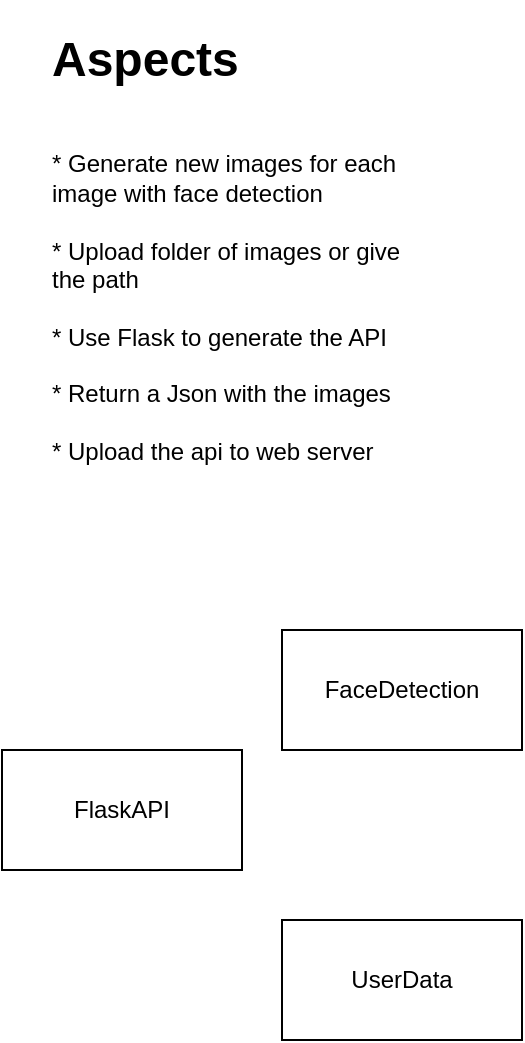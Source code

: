 <mxfile version="20.6.2" type="device"><diagram id="ibrbChpLEkQHpEHZuO-X" name="Página-1"><mxGraphModel dx="1102" dy="702" grid="1" gridSize="10" guides="1" tooltips="1" connect="1" arrows="1" fold="1" page="1" pageScale="1" pageWidth="827" pageHeight="1169" math="0" shadow="0"><root><mxCell id="0"/><mxCell id="1" parent="0"/><mxCell id="IU8tnJ4abnKEj1Uc_GNZ-2" value="&lt;h1&gt;&lt;span style=&quot;background-color: initial;&quot;&gt;Aspects&lt;/span&gt;&lt;/h1&gt;&lt;div&gt;&lt;span style=&quot;background-color: initial;&quot;&gt;&lt;br&gt;&lt;/span&gt;&lt;/div&gt;&lt;div&gt;&lt;span style=&quot;background-color: initial;&quot;&gt;* Generate new images for each image with face detection&lt;/span&gt;&lt;/div&gt;&lt;div&gt;&lt;span style=&quot;background-color: initial;&quot;&gt;&lt;br&gt;&lt;/span&gt;&lt;/div&gt;&lt;div&gt;&lt;span style=&quot;background-color: initial;&quot;&gt;* Upload folder of images or give the path&amp;nbsp;&lt;/span&gt;&lt;/div&gt;&lt;div&gt;&lt;span style=&quot;background-color: initial;&quot;&gt;&lt;br&gt;&lt;/span&gt;&lt;/div&gt;&lt;div&gt;&lt;span style=&quot;background-color: initial;&quot;&gt;* Use Flask to generate the API&lt;/span&gt;&lt;/div&gt;&lt;div&gt;&lt;span style=&quot;background-color: initial;&quot;&gt;&lt;br&gt;&lt;/span&gt;&lt;/div&gt;&lt;div&gt;&lt;span style=&quot;background-color: initial;&quot;&gt;* Return a Json with the images&lt;/span&gt;&lt;/div&gt;&lt;div&gt;&lt;span style=&quot;background-color: initial;&quot;&gt;&lt;br&gt;&lt;/span&gt;&lt;/div&gt;&lt;div&gt;&lt;span style=&quot;background-color: initial;&quot;&gt;* Upload the api to web server&lt;/span&gt;&lt;/div&gt;" style="text;html=1;strokeColor=none;fillColor=none;spacing=5;spacingTop=-20;whiteSpace=wrap;overflow=hidden;rounded=0;" vertex="1" parent="1"><mxGeometry x="150" y="190" width="190" height="320" as="geometry"/></mxCell><mxCell id="IU8tnJ4abnKEj1Uc_GNZ-3" value="FlaskAPI" style="rounded=0;whiteSpace=wrap;html=1;" vertex="1" parent="1"><mxGeometry x="130" y="555" width="120" height="60" as="geometry"/></mxCell><mxCell id="IU8tnJ4abnKEj1Uc_GNZ-4" value="FaceDetection" style="rounded=0;whiteSpace=wrap;html=1;" vertex="1" parent="1"><mxGeometry x="270" y="495" width="120" height="60" as="geometry"/></mxCell><mxCell id="IU8tnJ4abnKEj1Uc_GNZ-5" value="UserData" style="rounded=0;whiteSpace=wrap;html=1;" vertex="1" parent="1"><mxGeometry x="270" y="640" width="120" height="60" as="geometry"/></mxCell></root></mxGraphModel></diagram></mxfile>